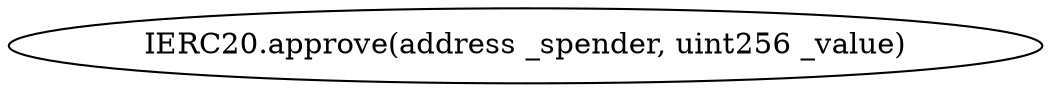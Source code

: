digraph "" {
	graph [bb="0,0,422.71,36"];
	node [label="\N"];
	"IERC20.approve(address _spender, uint256 _value)"	 [height=0.5,
		pos="211.36,18",
		width=5.871];
}
digraph "" {
	graph [bb="0,0,422.71,36"];
	node [label="\N"];
	"IERC20.approve(address _spender, uint256 _value)"	 [height=0.5,
		pos="211.36,18",
		width=5.871];
}
digraph "" {
	graph [bb="0,0,422.71,36"];
	node [label="\N"];
	"IERC20.approve(address _spender, uint256 _value)"	 [height=0.5,
		pos="211.36,18",
		width=5.871];
}
digraph "" {
	graph [bb="0,0,422.71,36"];
	node [label="\N"];
	"IERC20.approve(address _spender, uint256 _value)"	 [height=0.5,
		pos="211.36,18",
		width=5.871];
}
digraph "" {
	graph [bb="0,0,422.71,36"];
	node [label="\N"];
	"IERC20.approve(address _spender, uint256 _value)"	 [height=0.5,
		pos="211.36,18",
		width=5.871];
}
